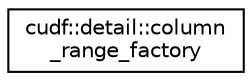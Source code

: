 digraph "Graphical Class Hierarchy"
{
 // LATEX_PDF_SIZE
  edge [fontname="Helvetica",fontsize="10",labelfontname="Helvetica",labelfontsize="10"];
  node [fontname="Helvetica",fontsize="10",shape=record];
  rankdir="LR";
  Node0 [label="cudf::detail::column\l_range_factory",height=0.2,width=0.4,color="black", fillcolor="white", style="filled",URL="$structcudf_1_1detail_1_1column__range__factory.html",tooltip=" "];
}

